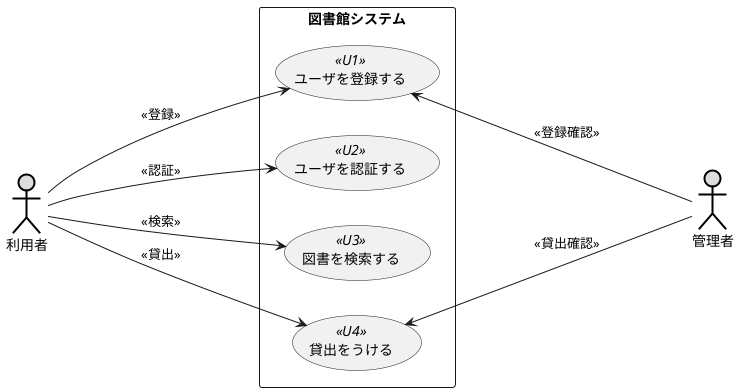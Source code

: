 @startuml 例題3
left to right direction
actor 利用者 as user #DDDDDD;line:black;line.bold;
actor 管理者 as a #DDDDDD;line:black;line.bold;
rectangle 図書館システム {
usecase ユーザを登録する as T << U1 >>
usecase ユーザを認証する << U2 >>
usecase 図書を検索する << U3 >>
usecase 貸出をうける << U4 >>
}
user----> T:<< 登録 >>
user----> ユーザを認証する:<< 認証 >>
user----> 図書を検索する:<< 検索 >>
user----> 貸出をうける:<< 貸出 >>
T <---- a:<< 登録確認 >>
貸出をうける <---- a:<< 貸出確認 >>
@enduml
